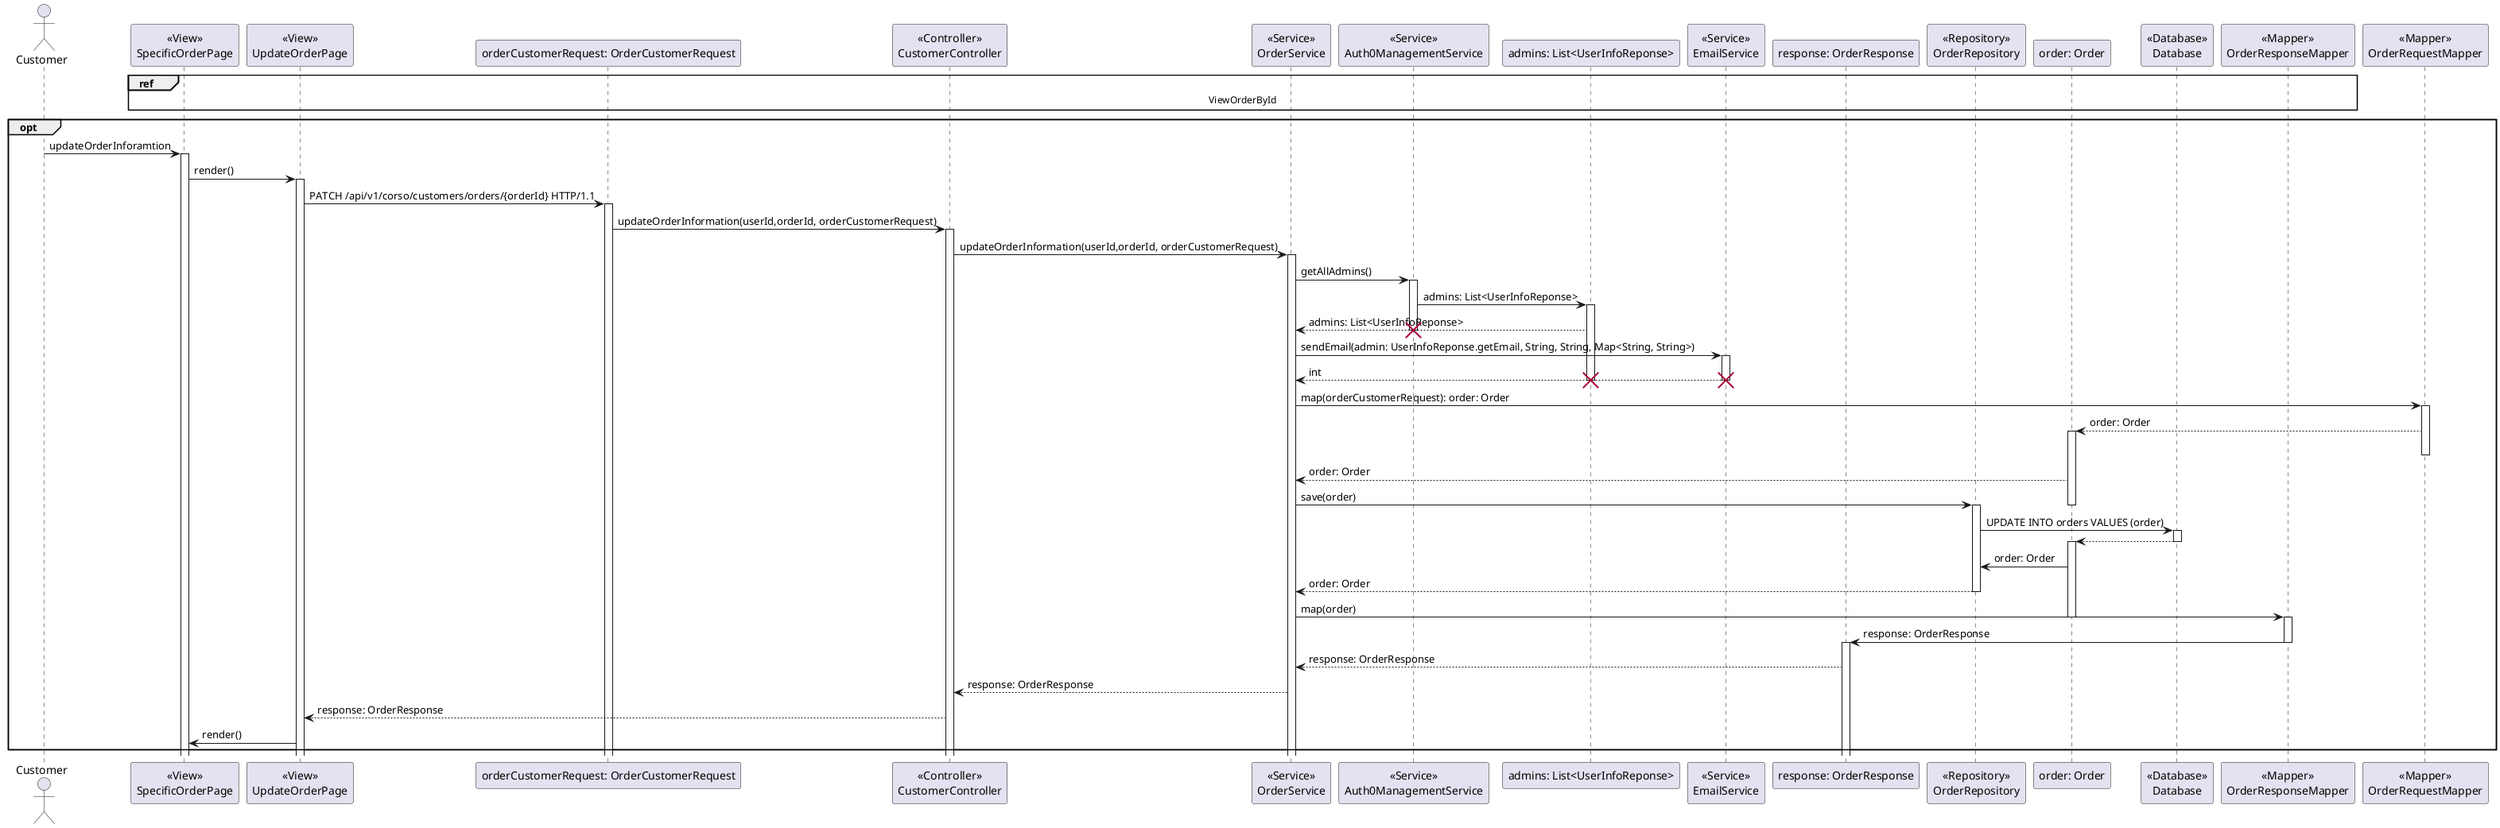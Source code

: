 @startuml

actor Customer

participant SpecificOrderPage as "<<View>>\nSpecificOrderPage"

participant UpdateOrderPage as "<<View>>\nUpdateOrderPage"

participant OrderCustomerRequest as "orderCustomerRequest: OrderCustomerRequest"

participant CustomerController as "<<Controller>>\nCustomerController"

participant OrderService as "<<Service>>\nOrderService"

participant Auth0ManagementService as "<<Service>>\nAuth0ManagementService"

participant Admins as "admins: List<UserInfoReponse>"

participant EmailService as "<<Service>>\nEmailService"

participant Response as "response: OrderResponse"

participant OrderRepository as "<<Repository>>\nOrderRepository"

participant Order as "order: Order"

participant Database as "<<Database>>\nDatabase"

participant OrderResponseMapper as "<<Mapper>>\nOrderResponseMapper"
participant OrderRequestMapper as "<<Mapper>>\nOrderRequestMapper"


ref over SpecificOrderPage, OrderCustomerRequest, OrderService, OrderRepository, Order, Database, OrderResponseMapper
    ViewOrderById
end ref


opt

Customer -> SpecificOrderPage: updateOrderInforamtion
activate SpecificOrderPage

SpecificOrderPage -> UpdateOrderPage: render()
activate UpdateOrderPage

UpdateOrderPage -> OrderCustomerRequest: PATCH /api/v1/corso/customers/orders/{orderId} HTTP/1.1

activate OrderCustomerRequest

OrderCustomerRequest -> CustomerController: updateOrderInformation(userId,orderId, orderCustomerRequest)

activate CustomerController

CustomerController -> OrderService: updateOrderInformation(userId,orderId, orderCustomerRequest)


activate OrderService

OrderService -> Auth0ManagementService: getAllAdmins()
activate Auth0ManagementService

Auth0ManagementService -> Admins: admins: List<UserInfoReponse>
activate Admins

OrderService <-- Admins: admins: List<UserInfoReponse>
destroy Auth0ManagementService

    OrderService -> EmailService: sendEmail(admin: UserInfoReponse.getEmail, String, String, Map<String, String>)
    activate EmailService
    EmailService --> OrderService: int
destroy Admins
destroy EmailService


OrderService -> OrderRequestMapper: map(orderCustomerRequest): order: Order
activate OrderRequestMapper


OrderRequestMapper --> Order: order: Order
activate Order

deactivate OrderRequestMapper

Order --> OrderService: order: Order

OrderService -> OrderRepository: save(order)
deactivate Order

activate OrderRepository

OrderRepository -> Database: UPDATE INTO orders VALUES (order)

activate Database

Database --> Order
deactivate Database
activate Order

Order -> OrderRepository: order: Order

OrderRepository --> OrderService: order: Order

deactivate OrderRepository

OrderService -> OrderResponseMapper: map(order)
deactivate Order
activate OrderResponseMapper

OrderResponseMapper -> Response: response: OrderResponse
deactivate OrderResponseMapper
activate Response

Response --> OrderService: response: OrderResponse

OrderService --> CustomerController: response: OrderResponse

CustomerController --> UpdateOrderPage: response: OrderResponse

UpdateOrderPage -> SpecificOrderPage: render()

end opt


@enduml